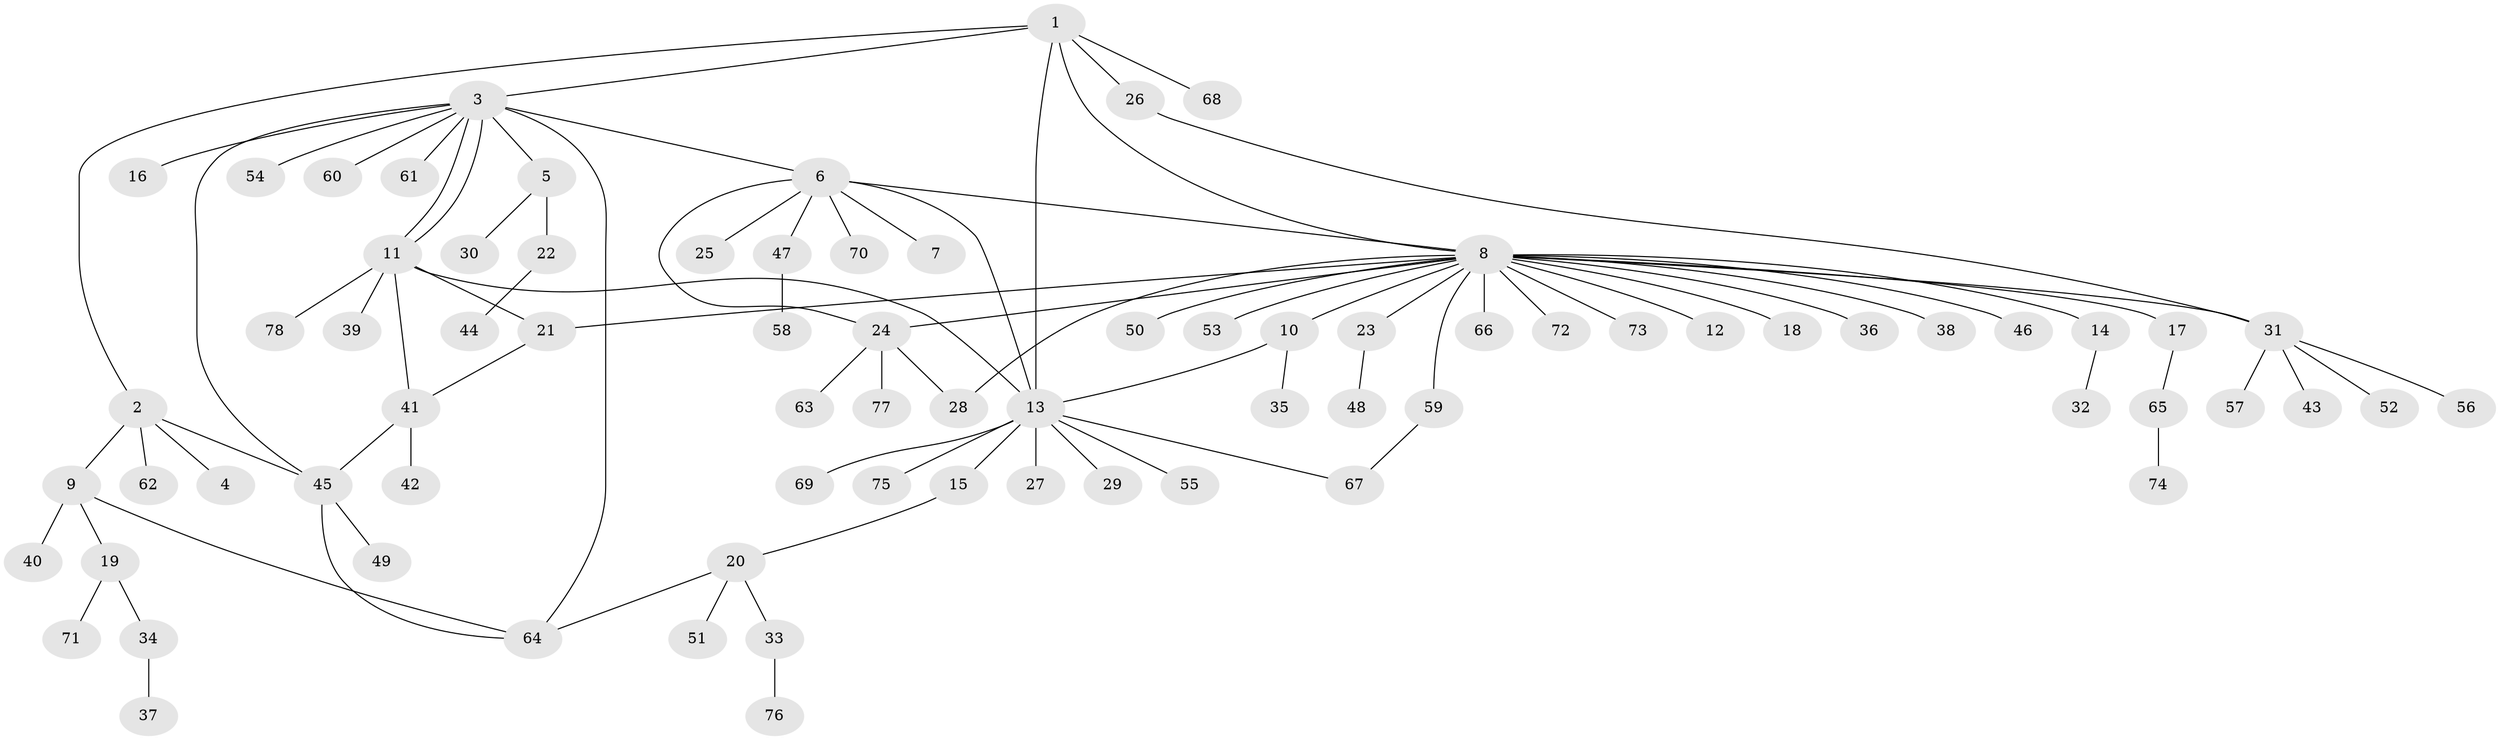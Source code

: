 // Generated by graph-tools (version 1.1) at 2025/35/03/09/25 02:35:49]
// undirected, 78 vertices, 93 edges
graph export_dot {
graph [start="1"]
  node [color=gray90,style=filled];
  1;
  2;
  3;
  4;
  5;
  6;
  7;
  8;
  9;
  10;
  11;
  12;
  13;
  14;
  15;
  16;
  17;
  18;
  19;
  20;
  21;
  22;
  23;
  24;
  25;
  26;
  27;
  28;
  29;
  30;
  31;
  32;
  33;
  34;
  35;
  36;
  37;
  38;
  39;
  40;
  41;
  42;
  43;
  44;
  45;
  46;
  47;
  48;
  49;
  50;
  51;
  52;
  53;
  54;
  55;
  56;
  57;
  58;
  59;
  60;
  61;
  62;
  63;
  64;
  65;
  66;
  67;
  68;
  69;
  70;
  71;
  72;
  73;
  74;
  75;
  76;
  77;
  78;
  1 -- 2;
  1 -- 3;
  1 -- 8;
  1 -- 13;
  1 -- 26;
  1 -- 68;
  2 -- 4;
  2 -- 9;
  2 -- 45;
  2 -- 62;
  3 -- 5;
  3 -- 6;
  3 -- 11;
  3 -- 11;
  3 -- 16;
  3 -- 45;
  3 -- 54;
  3 -- 60;
  3 -- 61;
  3 -- 64;
  5 -- 22;
  5 -- 30;
  6 -- 7;
  6 -- 8;
  6 -- 13;
  6 -- 24;
  6 -- 25;
  6 -- 47;
  6 -- 70;
  8 -- 10;
  8 -- 12;
  8 -- 14;
  8 -- 17;
  8 -- 18;
  8 -- 21;
  8 -- 23;
  8 -- 24;
  8 -- 28;
  8 -- 31;
  8 -- 36;
  8 -- 38;
  8 -- 46;
  8 -- 50;
  8 -- 53;
  8 -- 59;
  8 -- 66;
  8 -- 72;
  8 -- 73;
  9 -- 19;
  9 -- 40;
  9 -- 64;
  10 -- 13;
  10 -- 35;
  11 -- 13;
  11 -- 21;
  11 -- 39;
  11 -- 41;
  11 -- 78;
  13 -- 15;
  13 -- 27;
  13 -- 29;
  13 -- 55;
  13 -- 67;
  13 -- 69;
  13 -- 75;
  14 -- 32;
  15 -- 20;
  17 -- 65;
  19 -- 34;
  19 -- 71;
  20 -- 33;
  20 -- 51;
  20 -- 64;
  21 -- 41;
  22 -- 44;
  23 -- 48;
  24 -- 28;
  24 -- 63;
  24 -- 77;
  26 -- 31;
  31 -- 43;
  31 -- 52;
  31 -- 56;
  31 -- 57;
  33 -- 76;
  34 -- 37;
  41 -- 42;
  41 -- 45;
  45 -- 49;
  45 -- 64;
  47 -- 58;
  59 -- 67;
  65 -- 74;
}
